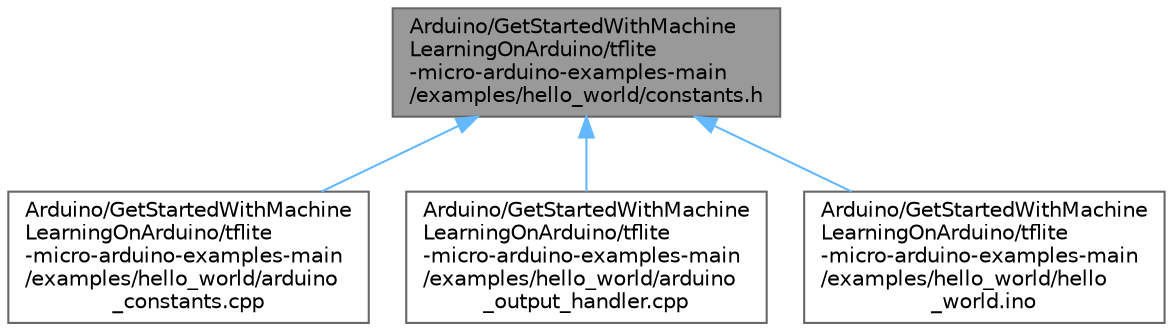 digraph "Arduino/GetStartedWithMachineLearningOnArduino/tflite-micro-arduino-examples-main/examples/hello_world/constants.h"
{
 // LATEX_PDF_SIZE
  bgcolor="transparent";
  edge [fontname=Helvetica,fontsize=10,labelfontname=Helvetica,labelfontsize=10];
  node [fontname=Helvetica,fontsize=10,shape=box,height=0.2,width=0.4];
  Node1 [id="Node000001",label="Arduino/GetStartedWithMachine\lLearningOnArduino/tflite\l-micro-arduino-examples-main\l/examples/hello_world/constants.h",height=0.2,width=0.4,color="gray40", fillcolor="grey60", style="filled", fontcolor="black",tooltip=" "];
  Node1 -> Node2 [id="edge4_Node000001_Node000002",dir="back",color="steelblue1",style="solid",tooltip=" "];
  Node2 [id="Node000002",label="Arduino/GetStartedWithMachine\lLearningOnArduino/tflite\l-micro-arduino-examples-main\l/examples/hello_world/arduino\l_constants.cpp",height=0.2,width=0.4,color="grey40", fillcolor="white", style="filled",URL="$_arduino_2_get_started_with_machine_learning_on_arduino_2tflite-micro-arduino-examples-main_2exa7048c1dbb6a9117c5bb840109b6cc1fc.html",tooltip=" "];
  Node1 -> Node3 [id="edge5_Node000001_Node000003",dir="back",color="steelblue1",style="solid",tooltip=" "];
  Node3 [id="Node000003",label="Arduino/GetStartedWithMachine\lLearningOnArduino/tflite\l-micro-arduino-examples-main\l/examples/hello_world/arduino\l_output_handler.cpp",height=0.2,width=0.4,color="grey40", fillcolor="white", style="filled",URL="$arduino__output__handler_8cpp.html",tooltip=" "];
  Node1 -> Node4 [id="edge6_Node000001_Node000004",dir="back",color="steelblue1",style="solid",tooltip=" "];
  Node4 [id="Node000004",label="Arduino/GetStartedWithMachine\lLearningOnArduino/tflite\l-micro-arduino-examples-main\l/examples/hello_world/hello\l_world.ino",height=0.2,width=0.4,color="grey40", fillcolor="white", style="filled",URL="$hello__world_8ino.html",tooltip=" "];
}
